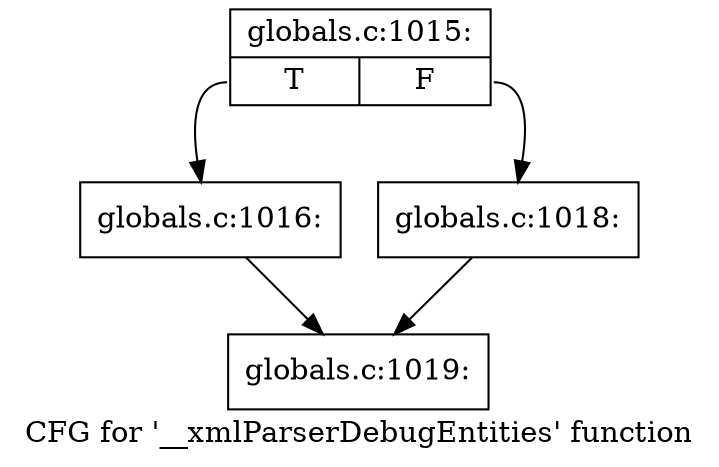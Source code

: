digraph "CFG for '__xmlParserDebugEntities' function" {
	label="CFG for '__xmlParserDebugEntities' function";

	Node0x5624fdb330c0 [shape=record,label="{globals.c:1015:|{<s0>T|<s1>F}}"];
	Node0x5624fdb330c0:s0 -> Node0x5624fdb344c0;
	Node0x5624fdb330c0:s1 -> Node0x5624fdb34560;
	Node0x5624fdb344c0 [shape=record,label="{globals.c:1016:}"];
	Node0x5624fdb344c0 -> Node0x5624fdb335a0;
	Node0x5624fdb34560 [shape=record,label="{globals.c:1018:}"];
	Node0x5624fdb34560 -> Node0x5624fdb335a0;
	Node0x5624fdb335a0 [shape=record,label="{globals.c:1019:}"];
}
